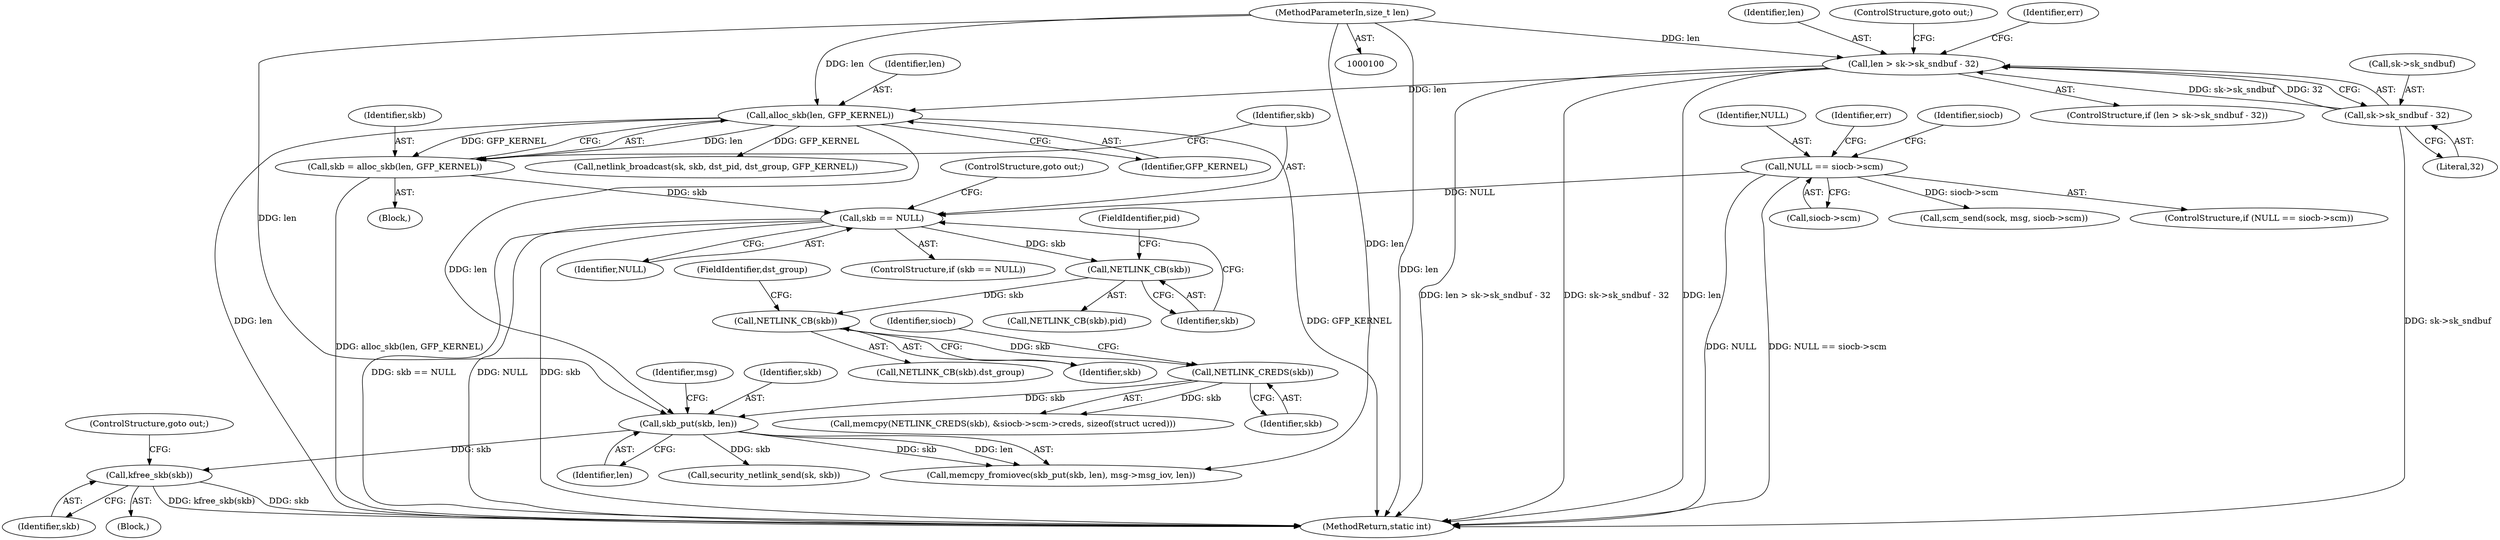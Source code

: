 digraph "0_linux_e0e3cea46d31d23dc40df0a49a7a2c04fe8edfea@API" {
"1000298" [label="(Call,kfree_skb(skb))"];
"1000290" [label="(Call,skb_put(skb, len))"];
"1000274" [label="(Call,NETLINK_CREDS(skb))"];
"1000269" [label="(Call,NETLINK_CB(skb))"];
"1000261" [label="(Call,NETLINK_CB(skb))"];
"1000255" [label="(Call,skb == NULL)"];
"1000249" [label="(Call,skb = alloc_skb(len, GFP_KERNEL))"];
"1000251" [label="(Call,alloc_skb(len, GFP_KERNEL))"];
"1000237" [label="(Call,len > sk->sk_sndbuf - 32)"];
"1000104" [label="(MethodParameterIn,size_t len)"];
"1000239" [label="(Call,sk->sk_sndbuf - 32)"];
"1000143" [label="(Call,NULL == siocb->scm)"];
"1000104" [label="(MethodParameterIn,size_t len)"];
"1000236" [label="(ControlStructure,if (len > sk->sk_sndbuf - 32))"];
"1000294" [label="(Identifier,msg)"];
"1000290" [label="(Call,skb_put(skb, len))"];
"1000255" [label="(Call,skb == NULL)"];
"1000239" [label="(Call,sk->sk_sndbuf - 32)"];
"1000292" [label="(Identifier,len)"];
"1000145" [label="(Call,siocb->scm)"];
"1000270" [label="(Identifier,skb)"];
"1000274" [label="(Call,NETLINK_CREDS(skb))"];
"1000291" [label="(Identifier,skb)"];
"1000299" [label="(Identifier,skb)"];
"1000268" [label="(Call,NETLINK_CB(skb).dst_group)"];
"1000105" [label="(Block,)"];
"1000298" [label="(Call,kfree_skb(skb))"];
"1000251" [label="(Call,alloc_skb(len, GFP_KERNEL))"];
"1000303" [label="(Call,security_netlink_send(sk, skb))"];
"1000271" [label="(FieldIdentifier,dst_group)"];
"1000238" [label="(Identifier,len)"];
"1000263" [label="(FieldIdentifier,pid)"];
"1000260" [label="(Call,NETLINK_CB(skb).pid)"];
"1000150" [label="(Identifier,siocb)"];
"1000156" [label="(Call,scm_send(sock, msg, siocb->scm))"];
"1000261" [label="(Call,NETLINK_CB(skb))"];
"1000269" [label="(Call,NETLINK_CB(skb))"];
"1000273" [label="(Call,memcpy(NETLINK_CREDS(skb), &siocb->scm->creds, sizeof(struct ucred)))"];
"1000253" [label="(Identifier,GFP_KERNEL)"];
"1000249" [label="(Call,skb = alloc_skb(len, GFP_KERNEL))"];
"1000237" [label="(Call,len > sk->sk_sndbuf - 32)"];
"1000144" [label="(Identifier,NULL)"];
"1000262" [label="(Identifier,skb)"];
"1000142" [label="(ControlStructure,if (NULL == siocb->scm))"];
"1000256" [label="(Identifier,skb)"];
"1000244" [label="(ControlStructure,goto out;)"];
"1000275" [label="(Identifier,skb)"];
"1000344" [label="(MethodReturn,static int)"];
"1000252" [label="(Identifier,len)"];
"1000155" [label="(Identifier,err)"];
"1000250" [label="(Identifier,skb)"];
"1000320" [label="(Call,netlink_broadcast(sk, skb, dst_pid, dst_group, GFP_KERNEL))"];
"1000246" [label="(Identifier,err)"];
"1000297" [label="(Block,)"];
"1000243" [label="(Literal,32)"];
"1000254" [label="(ControlStructure,if (skb == NULL))"];
"1000257" [label="(Identifier,NULL)"];
"1000143" [label="(Call,NULL == siocb->scm)"];
"1000240" [label="(Call,sk->sk_sndbuf)"];
"1000300" [label="(ControlStructure,goto out;)"];
"1000258" [label="(ControlStructure,goto out;)"];
"1000279" [label="(Identifier,siocb)"];
"1000289" [label="(Call,memcpy_fromiovec(skb_put(skb, len), msg->msg_iov, len))"];
"1000298" -> "1000297"  [label="AST: "];
"1000298" -> "1000299"  [label="CFG: "];
"1000299" -> "1000298"  [label="AST: "];
"1000300" -> "1000298"  [label="CFG: "];
"1000298" -> "1000344"  [label="DDG: kfree_skb(skb)"];
"1000298" -> "1000344"  [label="DDG: skb"];
"1000290" -> "1000298"  [label="DDG: skb"];
"1000290" -> "1000289"  [label="AST: "];
"1000290" -> "1000292"  [label="CFG: "];
"1000291" -> "1000290"  [label="AST: "];
"1000292" -> "1000290"  [label="AST: "];
"1000294" -> "1000290"  [label="CFG: "];
"1000290" -> "1000289"  [label="DDG: skb"];
"1000290" -> "1000289"  [label="DDG: len"];
"1000274" -> "1000290"  [label="DDG: skb"];
"1000251" -> "1000290"  [label="DDG: len"];
"1000104" -> "1000290"  [label="DDG: len"];
"1000290" -> "1000303"  [label="DDG: skb"];
"1000274" -> "1000273"  [label="AST: "];
"1000274" -> "1000275"  [label="CFG: "];
"1000275" -> "1000274"  [label="AST: "];
"1000279" -> "1000274"  [label="CFG: "];
"1000274" -> "1000273"  [label="DDG: skb"];
"1000269" -> "1000274"  [label="DDG: skb"];
"1000269" -> "1000268"  [label="AST: "];
"1000269" -> "1000270"  [label="CFG: "];
"1000270" -> "1000269"  [label="AST: "];
"1000271" -> "1000269"  [label="CFG: "];
"1000261" -> "1000269"  [label="DDG: skb"];
"1000261" -> "1000260"  [label="AST: "];
"1000261" -> "1000262"  [label="CFG: "];
"1000262" -> "1000261"  [label="AST: "];
"1000263" -> "1000261"  [label="CFG: "];
"1000255" -> "1000261"  [label="DDG: skb"];
"1000255" -> "1000254"  [label="AST: "];
"1000255" -> "1000257"  [label="CFG: "];
"1000256" -> "1000255"  [label="AST: "];
"1000257" -> "1000255"  [label="AST: "];
"1000258" -> "1000255"  [label="CFG: "];
"1000262" -> "1000255"  [label="CFG: "];
"1000255" -> "1000344"  [label="DDG: skb == NULL"];
"1000255" -> "1000344"  [label="DDG: NULL"];
"1000255" -> "1000344"  [label="DDG: skb"];
"1000249" -> "1000255"  [label="DDG: skb"];
"1000143" -> "1000255"  [label="DDG: NULL"];
"1000249" -> "1000105"  [label="AST: "];
"1000249" -> "1000251"  [label="CFG: "];
"1000250" -> "1000249"  [label="AST: "];
"1000251" -> "1000249"  [label="AST: "];
"1000256" -> "1000249"  [label="CFG: "];
"1000249" -> "1000344"  [label="DDG: alloc_skb(len, GFP_KERNEL)"];
"1000251" -> "1000249"  [label="DDG: len"];
"1000251" -> "1000249"  [label="DDG: GFP_KERNEL"];
"1000251" -> "1000253"  [label="CFG: "];
"1000252" -> "1000251"  [label="AST: "];
"1000253" -> "1000251"  [label="AST: "];
"1000251" -> "1000344"  [label="DDG: GFP_KERNEL"];
"1000251" -> "1000344"  [label="DDG: len"];
"1000237" -> "1000251"  [label="DDG: len"];
"1000104" -> "1000251"  [label="DDG: len"];
"1000251" -> "1000320"  [label="DDG: GFP_KERNEL"];
"1000237" -> "1000236"  [label="AST: "];
"1000237" -> "1000239"  [label="CFG: "];
"1000238" -> "1000237"  [label="AST: "];
"1000239" -> "1000237"  [label="AST: "];
"1000244" -> "1000237"  [label="CFG: "];
"1000246" -> "1000237"  [label="CFG: "];
"1000237" -> "1000344"  [label="DDG: len > sk->sk_sndbuf - 32"];
"1000237" -> "1000344"  [label="DDG: sk->sk_sndbuf - 32"];
"1000237" -> "1000344"  [label="DDG: len"];
"1000104" -> "1000237"  [label="DDG: len"];
"1000239" -> "1000237"  [label="DDG: sk->sk_sndbuf"];
"1000239" -> "1000237"  [label="DDG: 32"];
"1000104" -> "1000100"  [label="AST: "];
"1000104" -> "1000344"  [label="DDG: len"];
"1000104" -> "1000289"  [label="DDG: len"];
"1000239" -> "1000243"  [label="CFG: "];
"1000240" -> "1000239"  [label="AST: "];
"1000243" -> "1000239"  [label="AST: "];
"1000239" -> "1000344"  [label="DDG: sk->sk_sndbuf"];
"1000143" -> "1000142"  [label="AST: "];
"1000143" -> "1000145"  [label="CFG: "];
"1000144" -> "1000143"  [label="AST: "];
"1000145" -> "1000143"  [label="AST: "];
"1000150" -> "1000143"  [label="CFG: "];
"1000155" -> "1000143"  [label="CFG: "];
"1000143" -> "1000344"  [label="DDG: NULL"];
"1000143" -> "1000344"  [label="DDG: NULL == siocb->scm"];
"1000143" -> "1000156"  [label="DDG: siocb->scm"];
}
